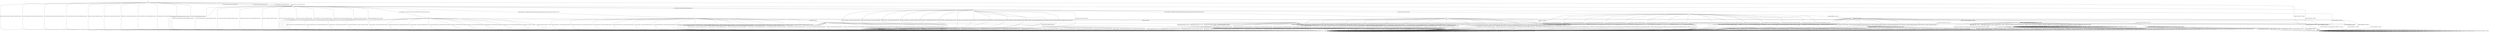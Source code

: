 digraph g {

	s0 [shape="circle" label="s0"];
	s1 [shape="circle" label="s1"];
	s2 [shape="circle" label="s2"];
	s3 [shape="circle" label="s3"];
	s4 [shape="circle" label="s4"];
	s5 [shape="circle" label="s5"];
	s6 [shape="circle" label="s6"];
	s7 [shape="circle" label="s7"];
	s8 [shape="circle" label="s8"];
	s9 [shape="circle" label="s9"];
	s10 [shape="circle" label="s10"];
	s11 [shape="circle" label="s11"];
	s12 [shape="circle" label="s12"];
	s13 [shape="circle" label="s13"];
	s14 [shape="circle" label="s14"];
	s15 [shape="circle" label="s15"];
	s16 [shape="circle" label="s16"];
	s17 [shape="circle" label="s17"];
	s18 [shape="circle" label="s18"];
	s0 -> s1 [label="ECDH_CLIENT_HELLO / HELLO_VERIFY_REQUEST"];
	s0 -> s2 [label="ECDH_CLIENT_KEY_EXCHANGE / Alert(FATAL,UNEXPECTED_MESSAGE)"];
	s0 -> s1 [label="DH_CLIENT_HELLO / HELLO_VERIFY_REQUEST"];
	s0 -> s2 [label="DH_CLIENT_KEY_EXCHANGE / Alert(FATAL,UNEXPECTED_MESSAGE)"];
	s0 -> s1 [label="PSK_CLIENT_HELLO / HELLO_VERIFY_REQUEST"];
	s0 -> s2 [label="PSK_CLIENT_KEY_EXCHANGE / Alert(FATAL,UNEXPECTED_MESSAGE)"];
	s0 -> s1 [label="RSA_CLIENT_HELLO / HELLO_VERIFY_REQUEST"];
	s0 -> s2 [label="RSA_CLIENT_KEY_EXCHANGE / Alert(FATAL,UNEXPECTED_MESSAGE)"];
	s0 -> s3 [label="CHANGE_CIPHER_SPEC / TIMEOUT"];
	s0 -> s2 [label="FINISHED / Alert(FATAL,UNEXPECTED_MESSAGE)"];
	s0 -> s2 [label="APPLICATION / Alert(FATAL,UNEXPECTED_MESSAGE)"];
	s0 -> s2 [label="CERTIFICATE / Alert(FATAL,UNEXPECTED_MESSAGE)"];
	s0 -> s2 [label="EMPTY_CERTIFICATE / Alert(FATAL,UNEXPECTED_MESSAGE)"];
	s0 -> s2 [label="CERTIFICATE_VERIFY / Alert(FATAL,UNEXPECTED_MESSAGE)"];
	s0 -> s2 [label="Alert(WARNING,CLOSE_NOTIFY) / TIMEOUT"];
	s0 -> s2 [label="Alert(FATAL,UNEXPECTED_MESSAGE) / TIMEOUT"];
	s1 -> s5 [label="ECDH_CLIENT_HELLO / SERVER_HELLO,CERTIFICATE,ECDHE_SERVER_KEY_EXCHANGE,CERTIFICATE_REQUEST,SERVER_HELLO_DONE"];
	s1 -> s2 [label="ECDH_CLIENT_KEY_EXCHANGE / Alert(FATAL,UNEXPECTED_MESSAGE)"];
	s1 -> s11 [label="DH_CLIENT_HELLO / SERVER_HELLO,CERTIFICATE,DHE_SERVER_KEY_EXCHANGE,CERTIFICATE_REQUEST,SERVER_HELLO_DONE"];
	s1 -> s2 [label="DH_CLIENT_KEY_EXCHANGE / Alert(FATAL,UNEXPECTED_MESSAGE)"];
	s1 -> s7 [label="PSK_CLIENT_HELLO / SERVER_HELLO,SERVER_HELLO_DONE"];
	s1 -> s2 [label="PSK_CLIENT_KEY_EXCHANGE / Alert(FATAL,UNEXPECTED_MESSAGE)"];
	s1 -> s4 [label="RSA_CLIENT_HELLO / SERVER_HELLO,CERTIFICATE,CERTIFICATE_REQUEST,SERVER_HELLO_DONE"];
	s1 -> s2 [label="RSA_CLIENT_KEY_EXCHANGE / Alert(FATAL,UNEXPECTED_MESSAGE)"];
	s1 -> s3 [label="CHANGE_CIPHER_SPEC / TIMEOUT"];
	s1 -> s2 [label="FINISHED / Alert(FATAL,UNEXPECTED_MESSAGE)"];
	s1 -> s2 [label="APPLICATION / Alert(FATAL,UNEXPECTED_MESSAGE)"];
	s1 -> s2 [label="CERTIFICATE / Alert(FATAL,UNEXPECTED_MESSAGE)"];
	s1 -> s2 [label="EMPTY_CERTIFICATE / Alert(FATAL,UNEXPECTED_MESSAGE)"];
	s1 -> s2 [label="CERTIFICATE_VERIFY / Alert(FATAL,UNEXPECTED_MESSAGE)"];
	s1 -> s2 [label="Alert(WARNING,CLOSE_NOTIFY) / TIMEOUT"];
	s1 -> s2 [label="Alert(FATAL,UNEXPECTED_MESSAGE) / TIMEOUT"];
	s2 -> s2 [label="ECDH_CLIENT_HELLO / SOCKET_CLOSED"];
	s2 -> s2 [label="ECDH_CLIENT_KEY_EXCHANGE / SOCKET_CLOSED"];
	s2 -> s2 [label="DH_CLIENT_HELLO / SOCKET_CLOSED"];
	s2 -> s2 [label="DH_CLIENT_KEY_EXCHANGE / SOCKET_CLOSED"];
	s2 -> s2 [label="PSK_CLIENT_HELLO / SOCKET_CLOSED"];
	s2 -> s2 [label="PSK_CLIENT_KEY_EXCHANGE / SOCKET_CLOSED"];
	s2 -> s2 [label="RSA_CLIENT_HELLO / SOCKET_CLOSED"];
	s2 -> s2 [label="RSA_CLIENT_KEY_EXCHANGE / SOCKET_CLOSED"];
	s2 -> s2 [label="CHANGE_CIPHER_SPEC / SOCKET_CLOSED"];
	s2 -> s2 [label="FINISHED / SOCKET_CLOSED"];
	s2 -> s2 [label="APPLICATION / SOCKET_CLOSED"];
	s2 -> s2 [label="CERTIFICATE / SOCKET_CLOSED"];
	s2 -> s2 [label="EMPTY_CERTIFICATE / SOCKET_CLOSED"];
	s2 -> s2 [label="CERTIFICATE_VERIFY / SOCKET_CLOSED"];
	s2 -> s2 [label="Alert(WARNING,CLOSE_NOTIFY) / SOCKET_CLOSED"];
	s2 -> s2 [label="Alert(FATAL,UNEXPECTED_MESSAGE) / SOCKET_CLOSED"];
	s3 -> s3 [label="ECDH_CLIENT_HELLO / TIMEOUT"];
	s3 -> s3 [label="ECDH_CLIENT_KEY_EXCHANGE / TIMEOUT"];
	s3 -> s3 [label="DH_CLIENT_HELLO / TIMEOUT"];
	s3 -> s3 [label="DH_CLIENT_KEY_EXCHANGE / TIMEOUT"];
	s3 -> s3 [label="PSK_CLIENT_HELLO / TIMEOUT"];
	s3 -> s3 [label="PSK_CLIENT_KEY_EXCHANGE / TIMEOUT"];
	s3 -> s3 [label="RSA_CLIENT_HELLO / TIMEOUT"];
	s3 -> s3 [label="RSA_CLIENT_KEY_EXCHANGE / TIMEOUT"];
	s3 -> s3 [label="CHANGE_CIPHER_SPEC / TIMEOUT"];
	s3 -> s3 [label="FINISHED / TIMEOUT"];
	s3 -> s3 [label="APPLICATION / TIMEOUT"];
	s3 -> s3 [label="CERTIFICATE / TIMEOUT"];
	s3 -> s3 [label="EMPTY_CERTIFICATE / TIMEOUT"];
	s3 -> s3 [label="CERTIFICATE_VERIFY / TIMEOUT"];
	s3 -> s3 [label="Alert(WARNING,CLOSE_NOTIFY) / TIMEOUT"];
	s3 -> s3 [label="Alert(FATAL,UNEXPECTED_MESSAGE) / TIMEOUT"];
	s4 -> s2 [label="ECDH_CLIENT_HELLO / Alert(FATAL,UNEXPECTED_MESSAGE)"];
	s4 -> s2 [label="ECDH_CLIENT_KEY_EXCHANGE / Alert(FATAL,UNEXPECTED_MESSAGE)"];
	s4 -> s2 [label="DH_CLIENT_HELLO / Alert(FATAL,UNEXPECTED_MESSAGE)"];
	s4 -> s2 [label="DH_CLIENT_KEY_EXCHANGE / Alert(FATAL,UNEXPECTED_MESSAGE)"];
	s4 -> s2 [label="PSK_CLIENT_HELLO / Alert(FATAL,UNEXPECTED_MESSAGE)"];
	s4 -> s2 [label="PSK_CLIENT_KEY_EXCHANGE / Alert(FATAL,UNEXPECTED_MESSAGE)"];
	s4 -> s2 [label="RSA_CLIENT_HELLO / Alert(FATAL,UNEXPECTED_MESSAGE)"];
	s4 -> s2 [label="RSA_CLIENT_KEY_EXCHANGE / Alert(FATAL,UNEXPECTED_MESSAGE)"];
	s4 -> s3 [label="CHANGE_CIPHER_SPEC / TIMEOUT"];
	s4 -> s2 [label="FINISHED / Alert(FATAL,UNEXPECTED_MESSAGE)"];
	s4 -> s2 [label="APPLICATION / Alert(FATAL,UNEXPECTED_MESSAGE)"];
	s4 -> s10 [label="CERTIFICATE / TIMEOUT"];
	s4 -> s2 [label="EMPTY_CERTIFICATE / Alert(FATAL,HANDSHAKE_FAILURE)"];
	s4 -> s2 [label="CERTIFICATE_VERIFY / Alert(FATAL,UNEXPECTED_MESSAGE)"];
	s4 -> s2 [label="Alert(WARNING,CLOSE_NOTIFY) / TIMEOUT"];
	s4 -> s2 [label="Alert(FATAL,UNEXPECTED_MESSAGE) / TIMEOUT"];
	s5 -> s2 [label="ECDH_CLIENT_HELLO / Alert(FATAL,UNEXPECTED_MESSAGE)"];
	s5 -> s2 [label="ECDH_CLIENT_KEY_EXCHANGE / Alert(FATAL,UNEXPECTED_MESSAGE)"];
	s5 -> s2 [label="DH_CLIENT_HELLO / Alert(FATAL,UNEXPECTED_MESSAGE)"];
	s5 -> s2 [label="DH_CLIENT_KEY_EXCHANGE / Alert(FATAL,UNEXPECTED_MESSAGE)"];
	s5 -> s2 [label="PSK_CLIENT_HELLO / Alert(FATAL,UNEXPECTED_MESSAGE)"];
	s5 -> s2 [label="PSK_CLIENT_KEY_EXCHANGE / Alert(FATAL,UNEXPECTED_MESSAGE)"];
	s5 -> s2 [label="RSA_CLIENT_HELLO / Alert(FATAL,UNEXPECTED_MESSAGE)"];
	s5 -> s2 [label="RSA_CLIENT_KEY_EXCHANGE / Alert(FATAL,UNEXPECTED_MESSAGE)"];
	s5 -> s3 [label="CHANGE_CIPHER_SPEC / TIMEOUT"];
	s5 -> s2 [label="FINISHED / Alert(FATAL,UNEXPECTED_MESSAGE)"];
	s5 -> s2 [label="APPLICATION / Alert(FATAL,UNEXPECTED_MESSAGE)"];
	s5 -> s6 [label="CERTIFICATE / TIMEOUT"];
	s5 -> s2 [label="EMPTY_CERTIFICATE / Alert(FATAL,HANDSHAKE_FAILURE)"];
	s5 -> s2 [label="CERTIFICATE_VERIFY / Alert(FATAL,UNEXPECTED_MESSAGE)"];
	s5 -> s2 [label="Alert(WARNING,CLOSE_NOTIFY) / TIMEOUT"];
	s5 -> s2 [label="Alert(FATAL,UNEXPECTED_MESSAGE) / TIMEOUT"];
	s6 -> s2 [label="ECDH_CLIENT_HELLO / Alert(FATAL,UNEXPECTED_MESSAGE)"];
	s6 -> s9 [label="ECDH_CLIENT_KEY_EXCHANGE / TIMEOUT"];
	s6 -> s2 [label="DH_CLIENT_HELLO / Alert(FATAL,UNEXPECTED_MESSAGE)"];
	s6 -> s2 [label="DH_CLIENT_KEY_EXCHANGE / Alert(FATAL,DECODE_ERROR)"];
	s6 -> s2 [label="PSK_CLIENT_HELLO / Alert(FATAL,UNEXPECTED_MESSAGE)"];
	s6 -> s2 [label="PSK_CLIENT_KEY_EXCHANGE / Alert(FATAL,DECODE_ERROR)"];
	s6 -> s2 [label="RSA_CLIENT_HELLO / Alert(FATAL,UNEXPECTED_MESSAGE)"];
	s6 -> s2 [label="RSA_CLIENT_KEY_EXCHANGE / Alert(FATAL,DECODE_ERROR)"];
	s6 -> s3 [label="CHANGE_CIPHER_SPEC / TIMEOUT"];
	s6 -> s2 [label="FINISHED / Alert(FATAL,UNEXPECTED_MESSAGE)"];
	s6 -> s2 [label="APPLICATION / Alert(FATAL,UNEXPECTED_MESSAGE)"];
	s6 -> s2 [label="CERTIFICATE / Alert(FATAL,UNEXPECTED_MESSAGE)"];
	s6 -> s2 [label="EMPTY_CERTIFICATE / Alert(FATAL,UNEXPECTED_MESSAGE)"];
	s6 -> s2 [label="CERTIFICATE_VERIFY / Alert(FATAL,UNEXPECTED_MESSAGE)"];
	s6 -> s2 [label="Alert(WARNING,CLOSE_NOTIFY) / TIMEOUT"];
	s6 -> s2 [label="Alert(FATAL,UNEXPECTED_MESSAGE) / TIMEOUT"];
	s7 -> s2 [label="ECDH_CLIENT_HELLO / Alert(FATAL,UNEXPECTED_MESSAGE)"];
	s7 -> s2 [label="ECDH_CLIENT_KEY_EXCHANGE / Alert(FATAL,DECODE_ERROR)"];
	s7 -> s2 [label="DH_CLIENT_HELLO / Alert(FATAL,UNEXPECTED_MESSAGE)"];
	s7 -> s2 [label="DH_CLIENT_KEY_EXCHANGE / Alert(FATAL,DECODE_ERROR)"];
	s7 -> s2 [label="PSK_CLIENT_HELLO / Alert(FATAL,UNEXPECTED_MESSAGE)"];
	s7 -> s13 [label="PSK_CLIENT_KEY_EXCHANGE / TIMEOUT"];
	s7 -> s2 [label="RSA_CLIENT_HELLO / Alert(FATAL,UNEXPECTED_MESSAGE)"];
	s7 -> s8 [label="RSA_CLIENT_KEY_EXCHANGE / TIMEOUT"];
	s7 -> s3 [label="CHANGE_CIPHER_SPEC / TIMEOUT"];
	s7 -> s2 [label="FINISHED / Alert(FATAL,UNEXPECTED_MESSAGE)"];
	s7 -> s2 [label="APPLICATION / Alert(FATAL,UNEXPECTED_MESSAGE)"];
	s7 -> s2 [label="CERTIFICATE / Alert(FATAL,UNEXPECTED_MESSAGE)"];
	s7 -> s2 [label="EMPTY_CERTIFICATE / Alert(FATAL,UNEXPECTED_MESSAGE)"];
	s7 -> s2 [label="CERTIFICATE_VERIFY / Alert(FATAL,UNEXPECTED_MESSAGE)"];
	s7 -> s2 [label="Alert(WARNING,CLOSE_NOTIFY) / TIMEOUT"];
	s7 -> s2 [label="Alert(FATAL,UNEXPECTED_MESSAGE) / TIMEOUT"];
	s8 -> s2 [label="ECDH_CLIENT_HELLO / Alert(FATAL,UNEXPECTED_MESSAGE)"];
	s8 -> s2 [label="ECDH_CLIENT_KEY_EXCHANGE / Alert(FATAL,UNEXPECTED_MESSAGE)"];
	s8 -> s2 [label="DH_CLIENT_HELLO / Alert(FATAL,UNEXPECTED_MESSAGE)"];
	s8 -> s2 [label="DH_CLIENT_KEY_EXCHANGE / Alert(FATAL,UNEXPECTED_MESSAGE)"];
	s8 -> s2 [label="PSK_CLIENT_HELLO / Alert(FATAL,UNEXPECTED_MESSAGE)"];
	s8 -> s2 [label="PSK_CLIENT_KEY_EXCHANGE / Alert(FATAL,UNEXPECTED_MESSAGE)"];
	s8 -> s2 [label="RSA_CLIENT_HELLO / Alert(FATAL,UNEXPECTED_MESSAGE)"];
	s8 -> s2 [label="RSA_CLIENT_KEY_EXCHANGE / Alert(FATAL,UNEXPECTED_MESSAGE)"];
	s8 -> s3 [label="CHANGE_CIPHER_SPEC / TIMEOUT"];
	s8 -> s2 [label="FINISHED / Alert(FATAL,UNEXPECTED_MESSAGE)"];
	s8 -> s2 [label="APPLICATION / Alert(FATAL,UNEXPECTED_MESSAGE)"];
	s8 -> s2 [label="CERTIFICATE / Alert(FATAL,UNEXPECTED_MESSAGE)"];
	s8 -> s2 [label="EMPTY_CERTIFICATE / Alert(FATAL,UNEXPECTED_MESSAGE)"];
	s8 -> s2 [label="CERTIFICATE_VERIFY / Alert(FATAL,UNEXPECTED_MESSAGE)"];
	s8 -> s2 [label="Alert(WARNING,CLOSE_NOTIFY) / TIMEOUT"];
	s8 -> s2 [label="Alert(FATAL,UNEXPECTED_MESSAGE) / TIMEOUT"];
	s9 -> s2 [label="ECDH_CLIENT_HELLO / Alert(FATAL,UNEXPECTED_MESSAGE)"];
	s9 -> s2 [label="ECDH_CLIENT_KEY_EXCHANGE / Alert(FATAL,UNEXPECTED_MESSAGE)"];
	s9 -> s2 [label="DH_CLIENT_HELLO / Alert(FATAL,UNEXPECTED_MESSAGE)"];
	s9 -> s2 [label="DH_CLIENT_KEY_EXCHANGE / Alert(FATAL,UNEXPECTED_MESSAGE)"];
	s9 -> s2 [label="PSK_CLIENT_HELLO / Alert(FATAL,UNEXPECTED_MESSAGE)"];
	s9 -> s2 [label="PSK_CLIENT_KEY_EXCHANGE / Alert(FATAL,UNEXPECTED_MESSAGE)"];
	s9 -> s2 [label="RSA_CLIENT_HELLO / Alert(FATAL,UNEXPECTED_MESSAGE)"];
	s9 -> s2 [label="RSA_CLIENT_KEY_EXCHANGE / Alert(FATAL,UNEXPECTED_MESSAGE)"];
	s9 -> s3 [label="CHANGE_CIPHER_SPEC / TIMEOUT"];
	s9 -> s2 [label="FINISHED / Alert(FATAL,UNEXPECTED_MESSAGE)"];
	s9 -> s2 [label="APPLICATION / Alert(FATAL,UNEXPECTED_MESSAGE)"];
	s9 -> s2 [label="CERTIFICATE / Alert(FATAL,UNEXPECTED_MESSAGE)"];
	s9 -> s2 [label="EMPTY_CERTIFICATE / Alert(FATAL,UNEXPECTED_MESSAGE)"];
	s9 -> s2 [label="CERTIFICATE_VERIFY / Alert(FATAL,HANDSHAKE_FAILURE)"];
	s9 -> s2 [label="Alert(WARNING,CLOSE_NOTIFY) / TIMEOUT"];
	s9 -> s2 [label="Alert(FATAL,UNEXPECTED_MESSAGE) / TIMEOUT"];
	s10 -> s2 [label="ECDH_CLIENT_HELLO / Alert(FATAL,UNEXPECTED_MESSAGE)"];
	s10 -> s2 [label="ECDH_CLIENT_KEY_EXCHANGE / Alert(FATAL,DECODE_ERROR)"];
	s10 -> s2 [label="DH_CLIENT_HELLO / Alert(FATAL,UNEXPECTED_MESSAGE)"];
	s10 -> s2 [label="DH_CLIENT_KEY_EXCHANGE / Alert(FATAL,DECRYPT_ERROR)"];
	s10 -> s2 [label="PSK_CLIENT_HELLO / Alert(FATAL,UNEXPECTED_MESSAGE)"];
	s10 -> s9 [label="PSK_CLIENT_KEY_EXCHANGE / TIMEOUT"];
	s10 -> s2 [label="RSA_CLIENT_HELLO / Alert(FATAL,UNEXPECTED_MESSAGE)"];
	s10 -> s9 [label="RSA_CLIENT_KEY_EXCHANGE / TIMEOUT"];
	s10 -> s3 [label="CHANGE_CIPHER_SPEC / TIMEOUT"];
	s10 -> s2 [label="FINISHED / Alert(FATAL,UNEXPECTED_MESSAGE)"];
	s10 -> s2 [label="APPLICATION / Alert(FATAL,UNEXPECTED_MESSAGE)"];
	s10 -> s2 [label="CERTIFICATE / Alert(FATAL,UNEXPECTED_MESSAGE)"];
	s10 -> s2 [label="EMPTY_CERTIFICATE / Alert(FATAL,UNEXPECTED_MESSAGE)"];
	s10 -> s2 [label="CERTIFICATE_VERIFY / Alert(FATAL,UNEXPECTED_MESSAGE)"];
	s10 -> s2 [label="Alert(WARNING,CLOSE_NOTIFY) / TIMEOUT"];
	s10 -> s2 [label="Alert(FATAL,UNEXPECTED_MESSAGE) / TIMEOUT"];
	s11 -> s2 [label="ECDH_CLIENT_HELLO / Alert(FATAL,UNEXPECTED_MESSAGE)"];
	s11 -> s2 [label="ECDH_CLIENT_KEY_EXCHANGE / Alert(FATAL,UNEXPECTED_MESSAGE)"];
	s11 -> s2 [label="DH_CLIENT_HELLO / Alert(FATAL,UNEXPECTED_MESSAGE)"];
	s11 -> s2 [label="DH_CLIENT_KEY_EXCHANGE / Alert(FATAL,UNEXPECTED_MESSAGE)"];
	s11 -> s2 [label="PSK_CLIENT_HELLO / Alert(FATAL,UNEXPECTED_MESSAGE)"];
	s11 -> s2 [label="PSK_CLIENT_KEY_EXCHANGE / Alert(FATAL,UNEXPECTED_MESSAGE)"];
	s11 -> s2 [label="RSA_CLIENT_HELLO / Alert(FATAL,UNEXPECTED_MESSAGE)"];
	s11 -> s2 [label="RSA_CLIENT_KEY_EXCHANGE / Alert(FATAL,UNEXPECTED_MESSAGE)"];
	s11 -> s3 [label="CHANGE_CIPHER_SPEC / TIMEOUT"];
	s11 -> s2 [label="FINISHED / Alert(FATAL,UNEXPECTED_MESSAGE)"];
	s11 -> s2 [label="APPLICATION / Alert(FATAL,UNEXPECTED_MESSAGE)"];
	s11 -> s12 [label="CERTIFICATE / TIMEOUT"];
	s11 -> s2 [label="EMPTY_CERTIFICATE / Alert(FATAL,HANDSHAKE_FAILURE)"];
	s11 -> s2 [label="CERTIFICATE_VERIFY / Alert(FATAL,UNEXPECTED_MESSAGE)"];
	s11 -> s2 [label="Alert(WARNING,CLOSE_NOTIFY) / TIMEOUT"];
	s11 -> s2 [label="Alert(FATAL,UNEXPECTED_MESSAGE) / TIMEOUT"];
	s12 -> s2 [label="ECDH_CLIENT_HELLO / Alert(FATAL,UNEXPECTED_MESSAGE)"];
	s12 -> s2 [label="ECDH_CLIENT_KEY_EXCHANGE / Alert(FATAL,DECODE_ERROR)"];
	s12 -> s2 [label="DH_CLIENT_HELLO / Alert(FATAL,UNEXPECTED_MESSAGE)"];
	s12 -> s9 [label="DH_CLIENT_KEY_EXCHANGE / TIMEOUT"];
	s12 -> s2 [label="PSK_CLIENT_HELLO / Alert(FATAL,UNEXPECTED_MESSAGE)"];
	s12 -> s9 [label="PSK_CLIENT_KEY_EXCHANGE / TIMEOUT"];
	s12 -> s2 [label="RSA_CLIENT_HELLO / Alert(FATAL,UNEXPECTED_MESSAGE)"];
	s12 -> s9 [label="RSA_CLIENT_KEY_EXCHANGE / TIMEOUT"];
	s12 -> s3 [label="CHANGE_CIPHER_SPEC / TIMEOUT"];
	s12 -> s2 [label="FINISHED / Alert(FATAL,UNEXPECTED_MESSAGE)"];
	s12 -> s2 [label="APPLICATION / Alert(FATAL,UNEXPECTED_MESSAGE)"];
	s12 -> s2 [label="CERTIFICATE / Alert(FATAL,UNEXPECTED_MESSAGE)"];
	s12 -> s2 [label="EMPTY_CERTIFICATE / Alert(FATAL,UNEXPECTED_MESSAGE)"];
	s12 -> s2 [label="CERTIFICATE_VERIFY / Alert(FATAL,UNEXPECTED_MESSAGE)"];
	s12 -> s2 [label="Alert(WARNING,CLOSE_NOTIFY) / TIMEOUT"];
	s12 -> s2 [label="Alert(FATAL,UNEXPECTED_MESSAGE) / TIMEOUT"];
	s13 -> s2 [label="ECDH_CLIENT_HELLO / Alert(FATAL,UNEXPECTED_MESSAGE)"];
	s13 -> s2 [label="ECDH_CLIENT_KEY_EXCHANGE / Alert(FATAL,UNEXPECTED_MESSAGE)"];
	s13 -> s2 [label="DH_CLIENT_HELLO / Alert(FATAL,UNEXPECTED_MESSAGE)"];
	s13 -> s2 [label="DH_CLIENT_KEY_EXCHANGE / Alert(FATAL,UNEXPECTED_MESSAGE)"];
	s13 -> s2 [label="PSK_CLIENT_HELLO / Alert(FATAL,UNEXPECTED_MESSAGE)"];
	s13 -> s2 [label="PSK_CLIENT_KEY_EXCHANGE / Alert(FATAL,UNEXPECTED_MESSAGE)"];
	s13 -> s2 [label="RSA_CLIENT_HELLO / Alert(FATAL,UNEXPECTED_MESSAGE)"];
	s13 -> s2 [label="RSA_CLIENT_KEY_EXCHANGE / Alert(FATAL,UNEXPECTED_MESSAGE)"];
	s13 -> s14 [label="CHANGE_CIPHER_SPEC / TIMEOUT"];
	s13 -> s2 [label="FINISHED / Alert(FATAL,UNEXPECTED_MESSAGE)"];
	s13 -> s2 [label="APPLICATION / Alert(FATAL,UNEXPECTED_MESSAGE)"];
	s13 -> s2 [label="CERTIFICATE / Alert(FATAL,UNEXPECTED_MESSAGE)"];
	s13 -> s2 [label="EMPTY_CERTIFICATE / Alert(FATAL,UNEXPECTED_MESSAGE)"];
	s13 -> s2 [label="CERTIFICATE_VERIFY / Alert(FATAL,UNEXPECTED_MESSAGE)"];
	s13 -> s2 [label="Alert(WARNING,CLOSE_NOTIFY) / TIMEOUT"];
	s13 -> s2 [label="Alert(FATAL,UNEXPECTED_MESSAGE) / TIMEOUT"];
	s14 -> s2 [label="ECDH_CLIENT_HELLO / Alert(FATAL,UNEXPECTED_MESSAGE)"];
	s14 -> s2 [label="ECDH_CLIENT_KEY_EXCHANGE / Alert(FATAL,UNEXPECTED_MESSAGE)"];
	s14 -> s2 [label="DH_CLIENT_HELLO / Alert(FATAL,UNEXPECTED_MESSAGE)"];
	s14 -> s2 [label="DH_CLIENT_KEY_EXCHANGE / Alert(FATAL,UNEXPECTED_MESSAGE)"];
	s14 -> s2 [label="PSK_CLIENT_HELLO / Alert(FATAL,UNEXPECTED_MESSAGE)"];
	s14 -> s2 [label="PSK_CLIENT_KEY_EXCHANGE / Alert(FATAL,UNEXPECTED_MESSAGE)"];
	s14 -> s2 [label="RSA_CLIENT_HELLO / Alert(FATAL,UNEXPECTED_MESSAGE)"];
	s14 -> s2 [label="RSA_CLIENT_KEY_EXCHANGE / Alert(FATAL,UNEXPECTED_MESSAGE)"];
	s14 -> s3 [label="CHANGE_CIPHER_SPEC / TIMEOUT"];
	s14 -> s16 [label="FINISHED / CHANGE_CIPHER_SPEC,FINISHED"];
	s14 -> s14 [label="APPLICATION / TIMEOUT"];
	s14 -> s2 [label="CERTIFICATE / Alert(FATAL,UNEXPECTED_MESSAGE)"];
	s14 -> s2 [label="EMPTY_CERTIFICATE / Alert(FATAL,UNEXPECTED_MESSAGE)"];
	s14 -> s2 [label="CERTIFICATE_VERIFY / Alert(FATAL,UNEXPECTED_MESSAGE)"];
	s14 -> s15 [label="Alert(WARNING,CLOSE_NOTIFY) / TIMEOUT"];
	s14 -> s18 [label="Alert(FATAL,UNEXPECTED_MESSAGE) / TIMEOUT"];
	s15 -> s2 [label="ECDH_CLIENT_HELLO / Alert(FATAL,UNEXPECTED_MESSAGE)"];
	s15 -> s2 [label="ECDH_CLIENT_KEY_EXCHANGE / Alert(FATAL,UNEXPECTED_MESSAGE)"];
	s15 -> s2 [label="DH_CLIENT_HELLO / Alert(FATAL,UNEXPECTED_MESSAGE)"];
	s15 -> s2 [label="DH_CLIENT_KEY_EXCHANGE / Alert(FATAL,UNEXPECTED_MESSAGE)"];
	s15 -> s2 [label="PSK_CLIENT_HELLO / Alert(FATAL,UNEXPECTED_MESSAGE)"];
	s15 -> s2 [label="PSK_CLIENT_KEY_EXCHANGE / Alert(FATAL,UNEXPECTED_MESSAGE)"];
	s15 -> s2 [label="RSA_CLIENT_HELLO / Alert(FATAL,UNEXPECTED_MESSAGE)"];
	s15 -> s2 [label="RSA_CLIENT_KEY_EXCHANGE / Alert(FATAL,UNEXPECTED_MESSAGE)"];
	s15 -> s3 [label="CHANGE_CIPHER_SPEC / TIMEOUT"];
	s15 -> s2 [label="FINISHED / CHANGE_CIPHER_SPEC,FINISHED,Alert(WARNING,CLOSE_NOTIFY)"];
	s15 -> s15 [label="APPLICATION / TIMEOUT"];
	s15 -> s2 [label="CERTIFICATE / Alert(FATAL,UNEXPECTED_MESSAGE)"];
	s15 -> s2 [label="EMPTY_CERTIFICATE / Alert(FATAL,UNEXPECTED_MESSAGE)"];
	s15 -> s2 [label="CERTIFICATE_VERIFY / Alert(FATAL,UNEXPECTED_MESSAGE)"];
	s15 -> s15 [label="Alert(WARNING,CLOSE_NOTIFY) / TIMEOUT"];
	s15 -> s15 [label="Alert(FATAL,UNEXPECTED_MESSAGE) / TIMEOUT"];
	s16 -> s17 [label="ECDH_CLIENT_HELLO / TIMEOUT"];
	s16 -> s17 [label="ECDH_CLIENT_KEY_EXCHANGE / TIMEOUT"];
	s16 -> s17 [label="DH_CLIENT_HELLO / TIMEOUT"];
	s16 -> s17 [label="DH_CLIENT_KEY_EXCHANGE / TIMEOUT"];
	s16 -> s17 [label="PSK_CLIENT_HELLO / TIMEOUT"];
	s16 -> s17 [label="PSK_CLIENT_KEY_EXCHANGE / TIMEOUT"];
	s16 -> s17 [label="RSA_CLIENT_HELLO / TIMEOUT"];
	s16 -> s17 [label="RSA_CLIENT_KEY_EXCHANGE / TIMEOUT"];
	s16 -> s3 [label="CHANGE_CIPHER_SPEC / TIMEOUT"];
	s16 -> s16 [label="FINISHED / CHANGE_CIPHER_SPEC,FINISHED"];
	s16 -> s16 [label="APPLICATION / TIMEOUT"];
	s16 -> s17 [label="CERTIFICATE / TIMEOUT"];
	s16 -> s17 [label="EMPTY_CERTIFICATE / TIMEOUT"];
	s16 -> s17 [label="CERTIFICATE_VERIFY / TIMEOUT"];
	s16 -> s2 [label="Alert(WARNING,CLOSE_NOTIFY) / Alert(WARNING,CLOSE_NOTIFY)"];
	s16 -> s2 [label="Alert(FATAL,UNEXPECTED_MESSAGE) / TIMEOUT"];
	s17 -> s17 [label="ECDH_CLIENT_HELLO / TIMEOUT"];
	s17 -> s17 [label="ECDH_CLIENT_KEY_EXCHANGE / TIMEOUT"];
	s17 -> s17 [label="DH_CLIENT_HELLO / TIMEOUT"];
	s17 -> s17 [label="DH_CLIENT_KEY_EXCHANGE / TIMEOUT"];
	s17 -> s17 [label="PSK_CLIENT_HELLO / TIMEOUT"];
	s17 -> s17 [label="PSK_CLIENT_KEY_EXCHANGE / TIMEOUT"];
	s17 -> s17 [label="RSA_CLIENT_HELLO / TIMEOUT"];
	s17 -> s17 [label="RSA_CLIENT_KEY_EXCHANGE / TIMEOUT"];
	s17 -> s3 [label="CHANGE_CIPHER_SPEC / TIMEOUT"];
	s17 -> s17 [label="FINISHED / TIMEOUT"];
	s17 -> s2 [label="APPLICATION / Alert(FATAL,UNEXPECTED_MESSAGE)"];
	s17 -> s17 [label="CERTIFICATE / TIMEOUT"];
	s17 -> s17 [label="EMPTY_CERTIFICATE / TIMEOUT"];
	s17 -> s17 [label="CERTIFICATE_VERIFY / TIMEOUT"];
	s17 -> s2 [label="Alert(WARNING,CLOSE_NOTIFY) / TIMEOUT"];
	s17 -> s2 [label="Alert(FATAL,UNEXPECTED_MESSAGE) / TIMEOUT"];
	s18 -> s2 [label="ECDH_CLIENT_HELLO / Alert(FATAL,UNEXPECTED_MESSAGE)"];
	s18 -> s2 [label="ECDH_CLIENT_KEY_EXCHANGE / Alert(FATAL,UNEXPECTED_MESSAGE)"];
	s18 -> s2 [label="DH_CLIENT_HELLO / Alert(FATAL,UNEXPECTED_MESSAGE)"];
	s18 -> s2 [label="DH_CLIENT_KEY_EXCHANGE / Alert(FATAL,UNEXPECTED_MESSAGE)"];
	s18 -> s2 [label="PSK_CLIENT_HELLO / Alert(FATAL,UNEXPECTED_MESSAGE)"];
	s18 -> s2 [label="PSK_CLIENT_KEY_EXCHANGE / Alert(FATAL,UNEXPECTED_MESSAGE)"];
	s18 -> s2 [label="RSA_CLIENT_HELLO / Alert(FATAL,UNEXPECTED_MESSAGE)"];
	s18 -> s2 [label="RSA_CLIENT_KEY_EXCHANGE / Alert(FATAL,UNEXPECTED_MESSAGE)"];
	s18 -> s3 [label="CHANGE_CIPHER_SPEC / TIMEOUT"];
	s18 -> s2 [label="FINISHED / CHANGE_CIPHER_SPEC,FINISHED"];
	s18 -> s18 [label="APPLICATION / TIMEOUT"];
	s18 -> s2 [label="CERTIFICATE / Alert(FATAL,UNEXPECTED_MESSAGE)"];
	s18 -> s2 [label="EMPTY_CERTIFICATE / Alert(FATAL,UNEXPECTED_MESSAGE)"];
	s18 -> s2 [label="CERTIFICATE_VERIFY / Alert(FATAL,UNEXPECTED_MESSAGE)"];
	s18 -> s18 [label="Alert(WARNING,CLOSE_NOTIFY) / TIMEOUT"];
	s18 -> s18 [label="Alert(FATAL,UNEXPECTED_MESSAGE) / TIMEOUT"];

__start0 [label="" shape="none" width="0" height="0"];
__start0 -> s0;

}
